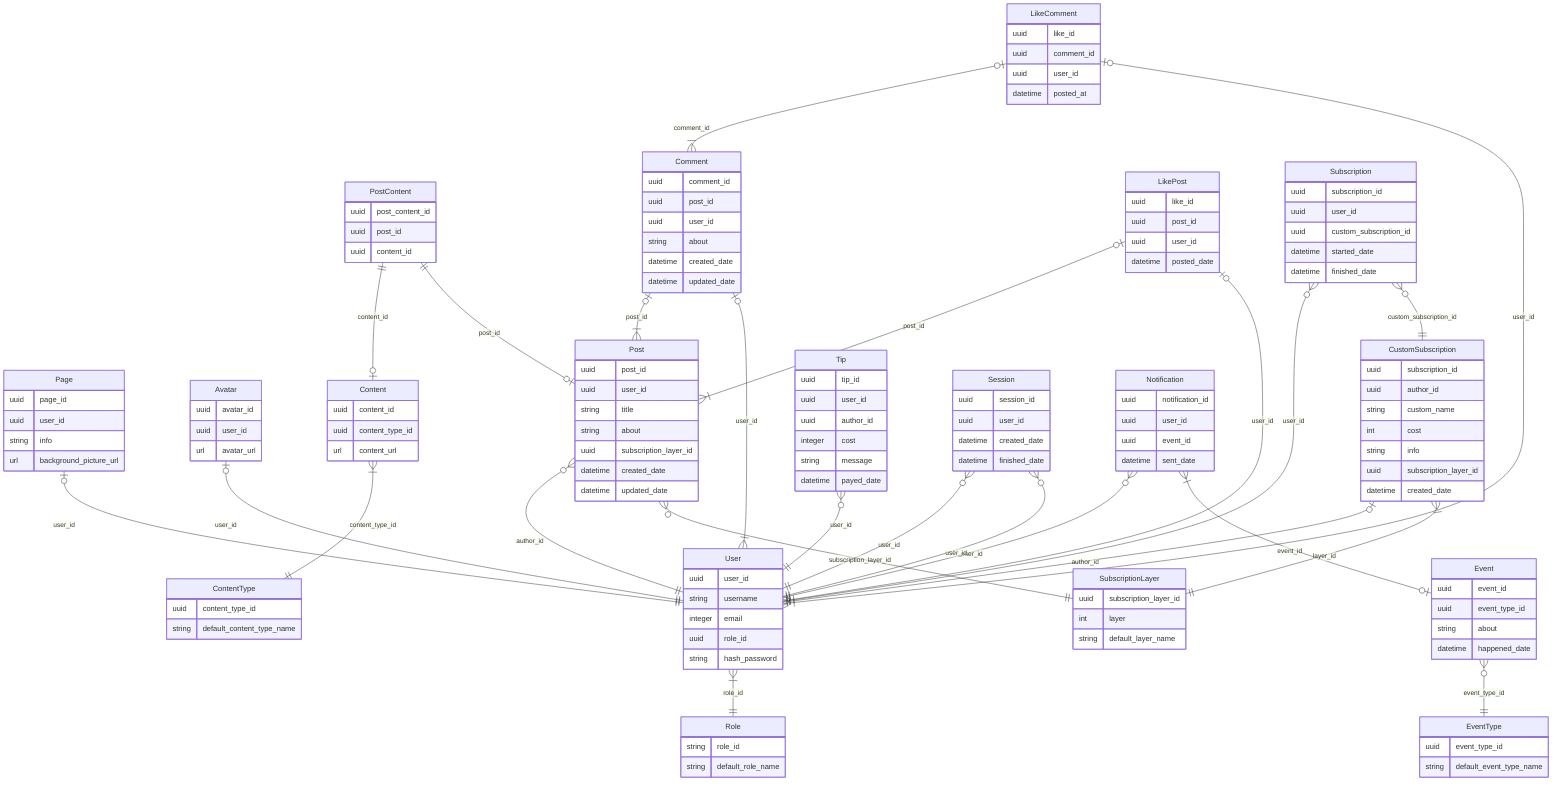 erDiagram    
    User }|--|| Role : role_id
    Page |o--|| User : user_id
    Avatar |o--|| User : user_id
    Role

    CustomSubscription |o--|| User : author_id
    CustomSubscription }|--|| SubscriptionLayer : layer_id
    SubscriptionLayer

    Post
    Post }o--|| User: author_id
    Post }o--|| SubscriptionLayer: subscription_layer_id
    PostContent ||--o| Content: content_id
    PostContent ||--o| Post: post_id
    Content

    Comment |o--|{ Post: post_id
    Comment |o--|{ User: user_id

    LikePost |o--|{ Post: post_id
    LikePost |o--|{ User: user_id

    LikeComment |o--|{ Comment: comment_id
    LikeComment |o--|{ User: user_id

    Subscription }o--|| User: user_id
    Subscription }o--|| CustomSubscription: custom_subscription_id

    Tip }o--|| User: user_id
    %% Author }o--|| User: author_id

    Session }o--|| User: user_id

    User {
        uuid user_id
        string username
        integer email
        uuid role_id
        string hash_password
    }
    Page {
        uuid page_id
        uuid user_id
        string info
        url background_picture_url
    }
    Avatar {
        uuid avatar_id
        uuid user_id
        url avatar_url
    }
    Role{
        string role_id
        string default_role_name
    }

    CustomSubscription {
        uuid subscription_id
        uuid author_id
        string custom_name
        int cost
        string info
        uuid subscription_layer_id
        datetime created_date
    }

    SubscriptionLayer {
        uuid subscription_layer_id
        int layer
        string default_layer_name
    }

    Subscription {
        uuid subscription_id
        uuid user_id
        uuid custom_subscription_id
        datetime started_date
        datetime finished_date
    }
    Tip {
        uuid tip_id
        uuid user_id
        uuid author_id
        integer cost
        string message
        datetime payed_date
    }


    Post {
        uuid post_id
        uuid user_id
        string title
        string about
        uuid subscription_layer_id
        datetime created_date
        datetime updated_date
    }

    PostContent {
        uuid post_content_id
        uuid post_id
        uuid content_id
    }

    Content {
        uuid content_id
        uuid content_type_id
        url content_url
    }
    Content }|--|| ContentType: content_type_id
    ContentType {
        uuid content_type_id
        string default_content_type_name
    }
    LikePost {
        uuid like_id
        uuid post_id
        uuid user_id
        datetime posted_date
    }
    Comment {
        uuid comment_id
        uuid post_id
        uuid user_id
        string about
        datetime created_date
        datetime updated_date
    }
    LikeComment {
        uuid like_id
        uuid comment_id
        uuid user_id
        datetime posted_at
    }


    %% Уведомления
    Notification {
        uuid notification_id
        uuid user_id
        uuid event_id
        datetime sent_date
    }
    Notification }o--|| User: user_id
    Notification }|--o| Event: event_id
    Event {
        uuid event_id
        uuid event_type_id
        string about
        datetime happened_date
    }
    Event }o--|| EventType: event_type_id
    EventType {
        uuid event_type_id
        string default_event_type_name
    }


    %% Сессия
    Session {
        uuid session_id
        uuid user_id
        datetime created_date
        datetime finished_date
    }
    Session }o--|| User: user_id